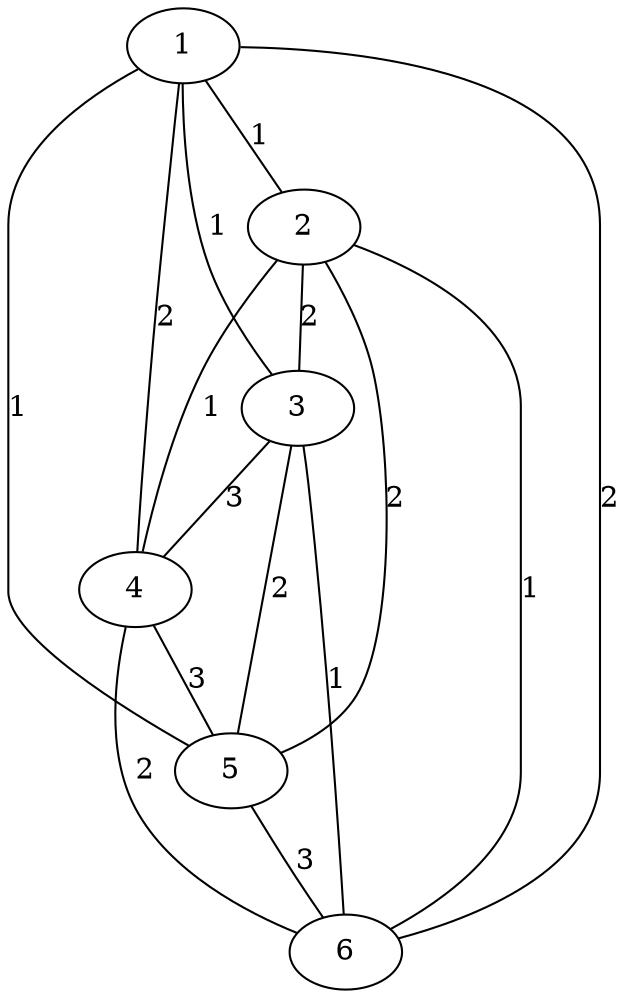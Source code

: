 graph {
    1 -- 2 [label=1]
    1 -- 3 [label=1]
    1 -- 4 [label=2]
    1 -- 5 [label=1]
    1 -- 6 [label=2]
    2 -- 3 [label=2]
    2 -- 4 [label=1]
    2 -- 5 [label=2]
    2 -- 6 [label=1]
    3 -- 4 [label=3]
    3 -- 5 [label=2]
    3 -- 6 [label=1]
    4 -- 5 [label=3]
    4 -- 6 [label=2]
    5 -- 6 [label=3]
}
